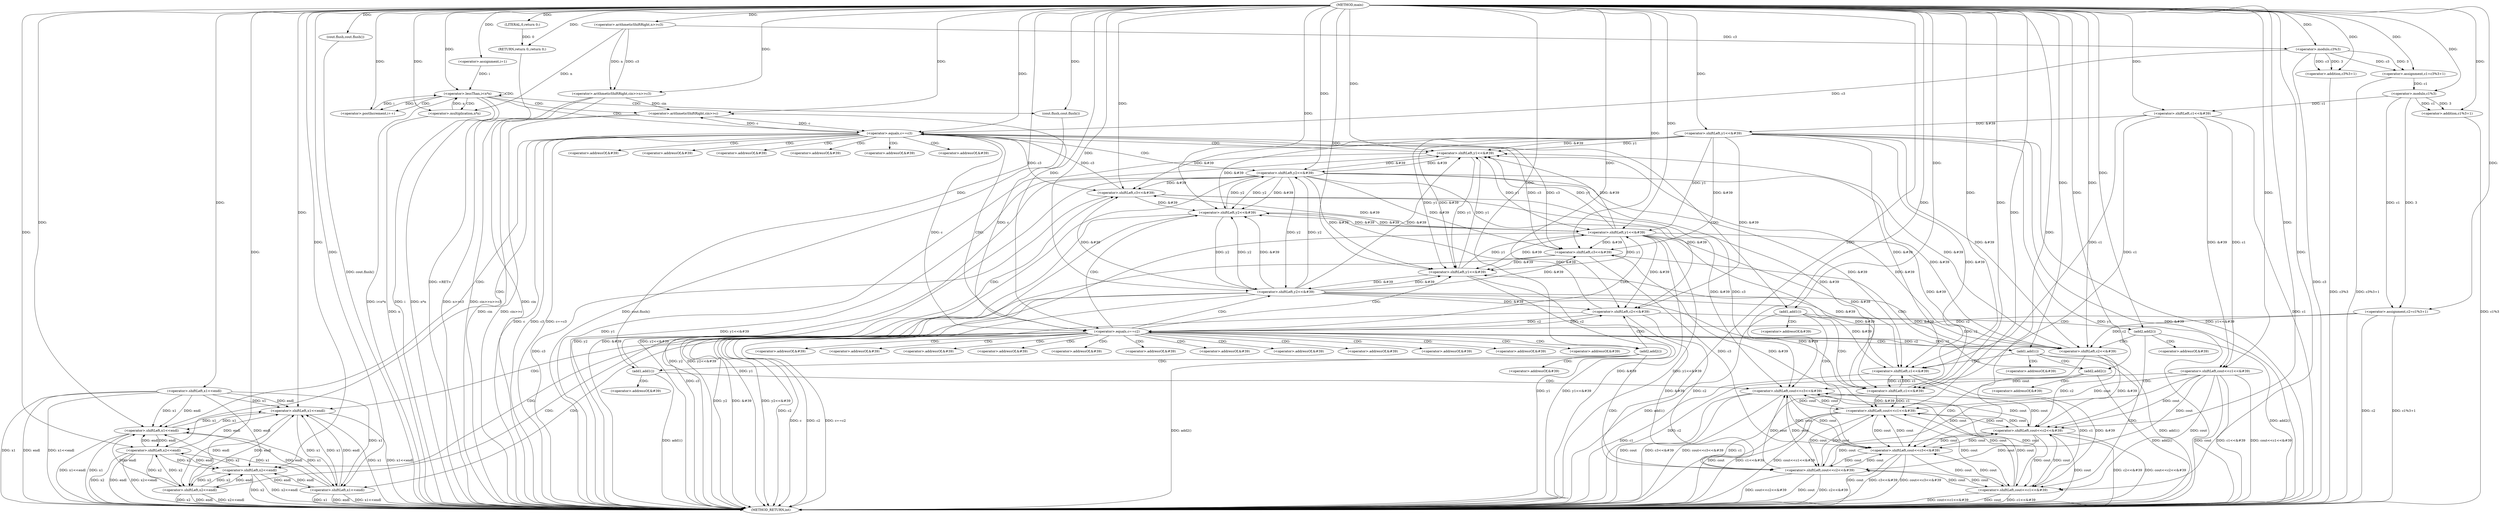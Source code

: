digraph "main" {  
"1000161" [label = "(METHOD,main)" ]
"1000349" [label = "(METHOD_RETURN,int)" ]
"1000163" [label = "(<operator>.arithmeticShiftRight,cin>>n>>c3)" ]
"1000168" [label = "(<operator>.assignment,c1=c3%3+1)" ]
"1000175" [label = "(<operator>.assignment,c2=c1%3+1)" ]
"1000182" [label = "(<operator>.shiftLeft,cout<<c1<<&#39)" ]
"1000190" [label = "(<operator>.shiftLeft,y1<<&#39)" ]
"1000196" [label = "(<operator>.shiftLeft,x1<<endl)" ]
"1000199" [label = "(cout.flush,cout.flush())" ]
"1000347" [label = "(RETURN,return 0;,return 0;)" ]
"1000202" [label = "(<operator>.assignment,i=1)" ]
"1000205" [label = "(<operator>.lessThan,i<n*n)" ]
"1000210" [label = "(<operator>.postIncrement,i++)" ]
"1000348" [label = "(LITERAL,0,return 0;)" ]
"1000165" [label = "(<operator>.arithmeticShiftRight,n>>c3)" ]
"1000170" [label = "(<operator>.addition,c3%3+1)" ]
"1000177" [label = "(<operator>.addition,c1%3+1)" ]
"1000184" [label = "(<operator>.shiftLeft,c1<<&#39)" ]
"1000213" [label = "(<operator>.arithmeticShiftRight,cin>>c)" ]
"1000346" [label = "(cout.flush,cout.flush())" ]
"1000171" [label = "(<operator>.modulo,c3%3)" ]
"1000178" [label = "(<operator>.modulo,c1%3)" ]
"1000207" [label = "(<operator>.multiplication,n*n)" ]
"1000217" [label = "(<operator>.equals,c==c3)" ]
"1000240" [label = "(<operator>.shiftLeft,y1<<&#39)" ]
"1000246" [label = "(<operator>.shiftLeft,x1<<endl)" ]
"1000251" [label = "(<operator>.shiftLeft,y2<<&#39)" ]
"1000257" [label = "(<operator>.shiftLeft,x2<<endl)" ]
"1000222" [label = "(add1,add1())" ]
"1000223" [label = "(<operator>.shiftLeft,cout<<c1<<&#39)" ]
"1000262" [label = "(<operator>.equals,c==c2)" ]
"1000285" [label = "(<operator>.shiftLeft,y1<<&#39)" ]
"1000291" [label = "(<operator>.shiftLeft,x1<<endl)" ]
"1000296" [label = "(<operator>.shiftLeft,y2<<&#39)" ]
"1000302" [label = "(<operator>.shiftLeft,x2<<endl)" ]
"1000225" [label = "(<operator>.shiftLeft,c1<<&#39)" ]
"1000231" [label = "(add2,add2())" ]
"1000232" [label = "(<operator>.shiftLeft,cout<<c2<<&#39)" ]
"1000267" [label = "(add1,add1())" ]
"1000268" [label = "(<operator>.shiftLeft,cout<<c1<<&#39)" ]
"1000326" [label = "(<operator>.shiftLeft,y2<<&#39)" ]
"1000332" [label = "(<operator>.shiftLeft,x2<<endl)" ]
"1000337" [label = "(<operator>.shiftLeft,y1<<&#39)" ]
"1000343" [label = "(<operator>.shiftLeft,x1<<endl)" ]
"1000308" [label = "(add2,add2())" ]
"1000309" [label = "(<operator>.shiftLeft,cout<<c2<<&#39)" ]
"1000234" [label = "(<operator>.shiftLeft,c2<<&#39)" ]
"1000270" [label = "(<operator>.shiftLeft,c1<<&#39)" ]
"1000276" [label = "(add2,add2())" ]
"1000277" [label = "(<operator>.shiftLeft,cout<<c3<<&#39)" ]
"1000311" [label = "(<operator>.shiftLeft,c2<<&#39)" ]
"1000317" [label = "(add1,add1())" ]
"1000318" [label = "(<operator>.shiftLeft,cout<<c3<<&#39)" ]
"1000279" [label = "(<operator>.shiftLeft,c3<<&#39)" ]
"1000320" [label = "(<operator>.shiftLeft,c3<<&#39)" ]
"1000238" [label = "(<operator>.addressOf,&#39)" ]
"1000244" [label = "(<operator>.addressOf,&#39)" ]
"1000249" [label = "(<operator>.addressOf,&#39)" ]
"1000255" [label = "(<operator>.addressOf,&#39)" ]
"1000242" [label = "(<operator>.addressOf,&#39)" ]
"1000253" [label = "(<operator>.addressOf,&#39)" ]
"1000283" [label = "(<operator>.addressOf,&#39)" ]
"1000289" [label = "(<operator>.addressOf,&#39)" ]
"1000294" [label = "(<operator>.addressOf,&#39)" ]
"1000300" [label = "(<operator>.addressOf,&#39)" ]
"1000227" [label = "(<operator>.addressOf,&#39)" ]
"1000287" [label = "(<operator>.addressOf,&#39)" ]
"1000298" [label = "(<operator>.addressOf,&#39)" ]
"1000324" [label = "(<operator>.addressOf,&#39)" ]
"1000330" [label = "(<operator>.addressOf,&#39)" ]
"1000335" [label = "(<operator>.addressOf,&#39)" ]
"1000341" [label = "(<operator>.addressOf,&#39)" ]
"1000328" [label = "(<operator>.addressOf,&#39)" ]
"1000339" [label = "(<operator>.addressOf,&#39)" ]
"1000236" [label = "(<operator>.addressOf,&#39)" ]
"1000272" [label = "(<operator>.addressOf,&#39)" ]
"1000313" [label = "(<operator>.addressOf,&#39)" ]
"1000281" [label = "(<operator>.addressOf,&#39)" ]
"1000322" [label = "(<operator>.addressOf,&#39)" ]
  "1000163" -> "1000349"  [ label = "DDG: cin"] 
  "1000163" -> "1000349"  [ label = "DDG: n>>c3"] 
  "1000163" -> "1000349"  [ label = "DDG: cin>>n>>c3"] 
  "1000171" -> "1000349"  [ label = "DDG: c3"] 
  "1000170" -> "1000349"  [ label = "DDG: c3%3"] 
  "1000168" -> "1000349"  [ label = "DDG: c3%3+1"] 
  "1000175" -> "1000349"  [ label = "DDG: c2"] 
  "1000177" -> "1000349"  [ label = "DDG: c1%3"] 
  "1000175" -> "1000349"  [ label = "DDG: c1%3+1"] 
  "1000182" -> "1000349"  [ label = "DDG: cout"] 
  "1000184" -> "1000349"  [ label = "DDG: c1"] 
  "1000182" -> "1000349"  [ label = "DDG: c1<<&#39"] 
  "1000182" -> "1000349"  [ label = "DDG: cout<<c1<<&#39"] 
  "1000190" -> "1000349"  [ label = "DDG: y1"] 
  "1000190" -> "1000349"  [ label = "DDG: &#39"] 
  "1000190" -> "1000349"  [ label = "DDG: y1<<&#39"] 
  "1000196" -> "1000349"  [ label = "DDG: x1"] 
  "1000196" -> "1000349"  [ label = "DDG: endl"] 
  "1000196" -> "1000349"  [ label = "DDG: x1<<endl"] 
  "1000199" -> "1000349"  [ label = "DDG: cout.flush()"] 
  "1000205" -> "1000349"  [ label = "DDG: i"] 
  "1000207" -> "1000349"  [ label = "DDG: n"] 
  "1000205" -> "1000349"  [ label = "DDG: n*n"] 
  "1000205" -> "1000349"  [ label = "DDG: i<n*n"] 
  "1000213" -> "1000349"  [ label = "DDG: cin"] 
  "1000213" -> "1000349"  [ label = "DDG: cin>>c"] 
  "1000217" -> "1000349"  [ label = "DDG: c"] 
  "1000217" -> "1000349"  [ label = "DDG: c3"] 
  "1000217" -> "1000349"  [ label = "DDG: c==c3"] 
  "1000262" -> "1000349"  [ label = "DDG: c"] 
  "1000262" -> "1000349"  [ label = "DDG: c2"] 
  "1000262" -> "1000349"  [ label = "DDG: c==c2"] 
  "1000308" -> "1000349"  [ label = "DDG: add2()"] 
  "1000317" -> "1000349"  [ label = "DDG: add1()"] 
  "1000318" -> "1000349"  [ label = "DDG: cout"] 
  "1000320" -> "1000349"  [ label = "DDG: c3"] 
  "1000318" -> "1000349"  [ label = "DDG: c3<<&#39"] 
  "1000318" -> "1000349"  [ label = "DDG: cout<<c3<<&#39"] 
  "1000309" -> "1000349"  [ label = "DDG: cout"] 
  "1000311" -> "1000349"  [ label = "DDG: c2"] 
  "1000309" -> "1000349"  [ label = "DDG: c2<<&#39"] 
  "1000309" -> "1000349"  [ label = "DDG: cout<<c2<<&#39"] 
  "1000326" -> "1000349"  [ label = "DDG: y2"] 
  "1000326" -> "1000349"  [ label = "DDG: y2<<&#39"] 
  "1000332" -> "1000349"  [ label = "DDG: x2"] 
  "1000332" -> "1000349"  [ label = "DDG: x2<<endl"] 
  "1000337" -> "1000349"  [ label = "DDG: y1"] 
  "1000337" -> "1000349"  [ label = "DDG: &#39"] 
  "1000337" -> "1000349"  [ label = "DDG: y1<<&#39"] 
  "1000343" -> "1000349"  [ label = "DDG: x1"] 
  "1000343" -> "1000349"  [ label = "DDG: endl"] 
  "1000343" -> "1000349"  [ label = "DDG: x1<<endl"] 
  "1000267" -> "1000349"  [ label = "DDG: add1()"] 
  "1000276" -> "1000349"  [ label = "DDG: add2()"] 
  "1000277" -> "1000349"  [ label = "DDG: cout"] 
  "1000279" -> "1000349"  [ label = "DDG: c3"] 
  "1000277" -> "1000349"  [ label = "DDG: c3<<&#39"] 
  "1000277" -> "1000349"  [ label = "DDG: cout<<c3<<&#39"] 
  "1000268" -> "1000349"  [ label = "DDG: cout"] 
  "1000270" -> "1000349"  [ label = "DDG: c1"] 
  "1000268" -> "1000349"  [ label = "DDG: c1<<&#39"] 
  "1000268" -> "1000349"  [ label = "DDG: cout<<c1<<&#39"] 
  "1000285" -> "1000349"  [ label = "DDG: y1"] 
  "1000285" -> "1000349"  [ label = "DDG: y1<<&#39"] 
  "1000291" -> "1000349"  [ label = "DDG: x1"] 
  "1000291" -> "1000349"  [ label = "DDG: x1<<endl"] 
  "1000296" -> "1000349"  [ label = "DDG: y2"] 
  "1000296" -> "1000349"  [ label = "DDG: &#39"] 
  "1000296" -> "1000349"  [ label = "DDG: y2<<&#39"] 
  "1000302" -> "1000349"  [ label = "DDG: x2"] 
  "1000302" -> "1000349"  [ label = "DDG: endl"] 
  "1000302" -> "1000349"  [ label = "DDG: x2<<endl"] 
  "1000222" -> "1000349"  [ label = "DDG: add1()"] 
  "1000231" -> "1000349"  [ label = "DDG: add2()"] 
  "1000232" -> "1000349"  [ label = "DDG: cout"] 
  "1000234" -> "1000349"  [ label = "DDG: c2"] 
  "1000232" -> "1000349"  [ label = "DDG: c2<<&#39"] 
  "1000232" -> "1000349"  [ label = "DDG: cout<<c2<<&#39"] 
  "1000223" -> "1000349"  [ label = "DDG: cout"] 
  "1000225" -> "1000349"  [ label = "DDG: c1"] 
  "1000223" -> "1000349"  [ label = "DDG: c1<<&#39"] 
  "1000223" -> "1000349"  [ label = "DDG: cout<<c1<<&#39"] 
  "1000240" -> "1000349"  [ label = "DDG: y1"] 
  "1000240" -> "1000349"  [ label = "DDG: y1<<&#39"] 
  "1000246" -> "1000349"  [ label = "DDG: x1"] 
  "1000246" -> "1000349"  [ label = "DDG: x1<<endl"] 
  "1000251" -> "1000349"  [ label = "DDG: y2"] 
  "1000251" -> "1000349"  [ label = "DDG: &#39"] 
  "1000251" -> "1000349"  [ label = "DDG: y2<<&#39"] 
  "1000257" -> "1000349"  [ label = "DDG: x2"] 
  "1000257" -> "1000349"  [ label = "DDG: endl"] 
  "1000257" -> "1000349"  [ label = "DDG: x2<<endl"] 
  "1000346" -> "1000349"  [ label = "DDG: cout.flush()"] 
  "1000347" -> "1000349"  [ label = "DDG: <RET>"] 
  "1000171" -> "1000168"  [ label = "DDG: c3"] 
  "1000171" -> "1000168"  [ label = "DDG: 3"] 
  "1000161" -> "1000168"  [ label = "DDG: "] 
  "1000178" -> "1000175"  [ label = "DDG: c1"] 
  "1000178" -> "1000175"  [ label = "DDG: 3"] 
  "1000161" -> "1000175"  [ label = "DDG: "] 
  "1000161" -> "1000199"  [ label = "DDG: "] 
  "1000348" -> "1000347"  [ label = "DDG: 0"] 
  "1000161" -> "1000347"  [ label = "DDG: "] 
  "1000161" -> "1000163"  [ label = "DDG: "] 
  "1000165" -> "1000163"  [ label = "DDG: c3"] 
  "1000165" -> "1000163"  [ label = "DDG: n"] 
  "1000161" -> "1000182"  [ label = "DDG: "] 
  "1000184" -> "1000182"  [ label = "DDG: &#39"] 
  "1000184" -> "1000182"  [ label = "DDG: c1"] 
  "1000161" -> "1000190"  [ label = "DDG: "] 
  "1000184" -> "1000190"  [ label = "DDG: &#39"] 
  "1000161" -> "1000196"  [ label = "DDG: "] 
  "1000161" -> "1000202"  [ label = "DDG: "] 
  "1000161" -> "1000348"  [ label = "DDG: "] 
  "1000161" -> "1000165"  [ label = "DDG: "] 
  "1000171" -> "1000170"  [ label = "DDG: c3"] 
  "1000171" -> "1000170"  [ label = "DDG: 3"] 
  "1000161" -> "1000170"  [ label = "DDG: "] 
  "1000178" -> "1000177"  [ label = "DDG: c1"] 
  "1000178" -> "1000177"  [ label = "DDG: 3"] 
  "1000161" -> "1000177"  [ label = "DDG: "] 
  "1000178" -> "1000184"  [ label = "DDG: c1"] 
  "1000161" -> "1000184"  [ label = "DDG: "] 
  "1000202" -> "1000205"  [ label = "DDG: i"] 
  "1000210" -> "1000205"  [ label = "DDG: i"] 
  "1000161" -> "1000205"  [ label = "DDG: "] 
  "1000207" -> "1000205"  [ label = "DDG: n"] 
  "1000205" -> "1000210"  [ label = "DDG: i"] 
  "1000161" -> "1000210"  [ label = "DDG: "] 
  "1000161" -> "1000346"  [ label = "DDG: "] 
  "1000165" -> "1000171"  [ label = "DDG: c3"] 
  "1000161" -> "1000171"  [ label = "DDG: "] 
  "1000168" -> "1000178"  [ label = "DDG: c1"] 
  "1000161" -> "1000178"  [ label = "DDG: "] 
  "1000165" -> "1000207"  [ label = "DDG: n"] 
  "1000161" -> "1000207"  [ label = "DDG: "] 
  "1000163" -> "1000213"  [ label = "DDG: cin"] 
  "1000161" -> "1000213"  [ label = "DDG: "] 
  "1000217" -> "1000213"  [ label = "DDG: c"] 
  "1000262" -> "1000213"  [ label = "DDG: c"] 
  "1000213" -> "1000217"  [ label = "DDG: c"] 
  "1000161" -> "1000217"  [ label = "DDG: "] 
  "1000171" -> "1000217"  [ label = "DDG: c3"] 
  "1000320" -> "1000217"  [ label = "DDG: c3"] 
  "1000279" -> "1000217"  [ label = "DDG: c3"] 
  "1000161" -> "1000222"  [ label = "DDG: "] 
  "1000190" -> "1000240"  [ label = "DDG: y1"] 
  "1000337" -> "1000240"  [ label = "DDG: y1"] 
  "1000285" -> "1000240"  [ label = "DDG: y1"] 
  "1000161" -> "1000240"  [ label = "DDG: "] 
  "1000190" -> "1000240"  [ label = "DDG: &#39"] 
  "1000337" -> "1000240"  [ label = "DDG: &#39"] 
  "1000296" -> "1000240"  [ label = "DDG: &#39"] 
  "1000234" -> "1000240"  [ label = "DDG: &#39"] 
  "1000225" -> "1000240"  [ label = "DDG: &#39"] 
  "1000251" -> "1000240"  [ label = "DDG: &#39"] 
  "1000196" -> "1000246"  [ label = "DDG: x1"] 
  "1000343" -> "1000246"  [ label = "DDG: x1"] 
  "1000291" -> "1000246"  [ label = "DDG: x1"] 
  "1000161" -> "1000246"  [ label = "DDG: "] 
  "1000196" -> "1000246"  [ label = "DDG: endl"] 
  "1000343" -> "1000246"  [ label = "DDG: endl"] 
  "1000302" -> "1000246"  [ label = "DDG: endl"] 
  "1000257" -> "1000246"  [ label = "DDG: endl"] 
  "1000326" -> "1000251"  [ label = "DDG: y2"] 
  "1000296" -> "1000251"  [ label = "DDG: y2"] 
  "1000161" -> "1000251"  [ label = "DDG: "] 
  "1000240" -> "1000251"  [ label = "DDG: &#39"] 
  "1000332" -> "1000257"  [ label = "DDG: x2"] 
  "1000302" -> "1000257"  [ label = "DDG: x2"] 
  "1000161" -> "1000257"  [ label = "DDG: "] 
  "1000246" -> "1000257"  [ label = "DDG: endl"] 
  "1000182" -> "1000223"  [ label = "DDG: cout"] 
  "1000318" -> "1000223"  [ label = "DDG: cout"] 
  "1000309" -> "1000223"  [ label = "DDG: cout"] 
  "1000277" -> "1000223"  [ label = "DDG: cout"] 
  "1000268" -> "1000223"  [ label = "DDG: cout"] 
  "1000232" -> "1000223"  [ label = "DDG: cout"] 
  "1000161" -> "1000223"  [ label = "DDG: "] 
  "1000225" -> "1000223"  [ label = "DDG: c1"] 
  "1000225" -> "1000223"  [ label = "DDG: &#39"] 
  "1000217" -> "1000262"  [ label = "DDG: c"] 
  "1000161" -> "1000262"  [ label = "DDG: "] 
  "1000175" -> "1000262"  [ label = "DDG: c2"] 
  "1000311" -> "1000262"  [ label = "DDG: c2"] 
  "1000234" -> "1000262"  [ label = "DDG: c2"] 
  "1000184" -> "1000225"  [ label = "DDG: c1"] 
  "1000270" -> "1000225"  [ label = "DDG: c1"] 
  "1000161" -> "1000225"  [ label = "DDG: "] 
  "1000190" -> "1000225"  [ label = "DDG: &#39"] 
  "1000337" -> "1000225"  [ label = "DDG: &#39"] 
  "1000296" -> "1000225"  [ label = "DDG: &#39"] 
  "1000251" -> "1000225"  [ label = "DDG: &#39"] 
  "1000161" -> "1000231"  [ label = "DDG: "] 
  "1000161" -> "1000267"  [ label = "DDG: "] 
  "1000190" -> "1000285"  [ label = "DDG: y1"] 
  "1000337" -> "1000285"  [ label = "DDG: y1"] 
  "1000240" -> "1000285"  [ label = "DDG: y1"] 
  "1000161" -> "1000285"  [ label = "DDG: "] 
  "1000190" -> "1000285"  [ label = "DDG: &#39"] 
  "1000337" -> "1000285"  [ label = "DDG: &#39"] 
  "1000279" -> "1000285"  [ label = "DDG: &#39"] 
  "1000270" -> "1000285"  [ label = "DDG: &#39"] 
  "1000296" -> "1000285"  [ label = "DDG: &#39"] 
  "1000251" -> "1000285"  [ label = "DDG: &#39"] 
  "1000196" -> "1000291"  [ label = "DDG: x1"] 
  "1000343" -> "1000291"  [ label = "DDG: x1"] 
  "1000246" -> "1000291"  [ label = "DDG: x1"] 
  "1000161" -> "1000291"  [ label = "DDG: "] 
  "1000196" -> "1000291"  [ label = "DDG: endl"] 
  "1000343" -> "1000291"  [ label = "DDG: endl"] 
  "1000302" -> "1000291"  [ label = "DDG: endl"] 
  "1000257" -> "1000291"  [ label = "DDG: endl"] 
  "1000326" -> "1000296"  [ label = "DDG: y2"] 
  "1000251" -> "1000296"  [ label = "DDG: y2"] 
  "1000161" -> "1000296"  [ label = "DDG: "] 
  "1000285" -> "1000296"  [ label = "DDG: &#39"] 
  "1000332" -> "1000302"  [ label = "DDG: x2"] 
  "1000257" -> "1000302"  [ label = "DDG: x2"] 
  "1000161" -> "1000302"  [ label = "DDG: "] 
  "1000291" -> "1000302"  [ label = "DDG: endl"] 
  "1000182" -> "1000232"  [ label = "DDG: cout"] 
  "1000318" -> "1000232"  [ label = "DDG: cout"] 
  "1000309" -> "1000232"  [ label = "DDG: cout"] 
  "1000277" -> "1000232"  [ label = "DDG: cout"] 
  "1000268" -> "1000232"  [ label = "DDG: cout"] 
  "1000223" -> "1000232"  [ label = "DDG: cout"] 
  "1000161" -> "1000232"  [ label = "DDG: "] 
  "1000234" -> "1000232"  [ label = "DDG: c2"] 
  "1000234" -> "1000232"  [ label = "DDG: &#39"] 
  "1000182" -> "1000268"  [ label = "DDG: cout"] 
  "1000318" -> "1000268"  [ label = "DDG: cout"] 
  "1000309" -> "1000268"  [ label = "DDG: cout"] 
  "1000277" -> "1000268"  [ label = "DDG: cout"] 
  "1000232" -> "1000268"  [ label = "DDG: cout"] 
  "1000223" -> "1000268"  [ label = "DDG: cout"] 
  "1000161" -> "1000268"  [ label = "DDG: "] 
  "1000270" -> "1000268"  [ label = "DDG: c1"] 
  "1000270" -> "1000268"  [ label = "DDG: &#39"] 
  "1000161" -> "1000308"  [ label = "DDG: "] 
  "1000296" -> "1000326"  [ label = "DDG: y2"] 
  "1000251" -> "1000326"  [ label = "DDG: y2"] 
  "1000161" -> "1000326"  [ label = "DDG: "] 
  "1000190" -> "1000326"  [ label = "DDG: &#39"] 
  "1000320" -> "1000326"  [ label = "DDG: &#39"] 
  "1000311" -> "1000326"  [ label = "DDG: &#39"] 
  "1000337" -> "1000326"  [ label = "DDG: &#39"] 
  "1000296" -> "1000326"  [ label = "DDG: &#39"] 
  "1000251" -> "1000326"  [ label = "DDG: &#39"] 
  "1000302" -> "1000332"  [ label = "DDG: x2"] 
  "1000257" -> "1000332"  [ label = "DDG: x2"] 
  "1000161" -> "1000332"  [ label = "DDG: "] 
  "1000196" -> "1000332"  [ label = "DDG: endl"] 
  "1000343" -> "1000332"  [ label = "DDG: endl"] 
  "1000302" -> "1000332"  [ label = "DDG: endl"] 
  "1000257" -> "1000332"  [ label = "DDG: endl"] 
  "1000190" -> "1000337"  [ label = "DDG: y1"] 
  "1000285" -> "1000337"  [ label = "DDG: y1"] 
  "1000240" -> "1000337"  [ label = "DDG: y1"] 
  "1000161" -> "1000337"  [ label = "DDG: "] 
  "1000326" -> "1000337"  [ label = "DDG: &#39"] 
  "1000196" -> "1000343"  [ label = "DDG: x1"] 
  "1000291" -> "1000343"  [ label = "DDG: x1"] 
  "1000246" -> "1000343"  [ label = "DDG: x1"] 
  "1000161" -> "1000343"  [ label = "DDG: "] 
  "1000332" -> "1000343"  [ label = "DDG: endl"] 
  "1000175" -> "1000234"  [ label = "DDG: c2"] 
  "1000262" -> "1000234"  [ label = "DDG: c2"] 
  "1000311" -> "1000234"  [ label = "DDG: c2"] 
  "1000161" -> "1000234"  [ label = "DDG: "] 
  "1000190" -> "1000234"  [ label = "DDG: &#39"] 
  "1000337" -> "1000234"  [ label = "DDG: &#39"] 
  "1000296" -> "1000234"  [ label = "DDG: &#39"] 
  "1000251" -> "1000234"  [ label = "DDG: &#39"] 
  "1000184" -> "1000270"  [ label = "DDG: c1"] 
  "1000225" -> "1000270"  [ label = "DDG: c1"] 
  "1000161" -> "1000270"  [ label = "DDG: "] 
  "1000190" -> "1000270"  [ label = "DDG: &#39"] 
  "1000337" -> "1000270"  [ label = "DDG: &#39"] 
  "1000296" -> "1000270"  [ label = "DDG: &#39"] 
  "1000251" -> "1000270"  [ label = "DDG: &#39"] 
  "1000161" -> "1000276"  [ label = "DDG: "] 
  "1000182" -> "1000309"  [ label = "DDG: cout"] 
  "1000318" -> "1000309"  [ label = "DDG: cout"] 
  "1000277" -> "1000309"  [ label = "DDG: cout"] 
  "1000268" -> "1000309"  [ label = "DDG: cout"] 
  "1000232" -> "1000309"  [ label = "DDG: cout"] 
  "1000223" -> "1000309"  [ label = "DDG: cout"] 
  "1000161" -> "1000309"  [ label = "DDG: "] 
  "1000311" -> "1000309"  [ label = "DDG: c2"] 
  "1000311" -> "1000309"  [ label = "DDG: &#39"] 
  "1000182" -> "1000277"  [ label = "DDG: cout"] 
  "1000318" -> "1000277"  [ label = "DDG: cout"] 
  "1000309" -> "1000277"  [ label = "DDG: cout"] 
  "1000268" -> "1000277"  [ label = "DDG: cout"] 
  "1000232" -> "1000277"  [ label = "DDG: cout"] 
  "1000223" -> "1000277"  [ label = "DDG: cout"] 
  "1000161" -> "1000277"  [ label = "DDG: "] 
  "1000279" -> "1000277"  [ label = "DDG: &#39"] 
  "1000279" -> "1000277"  [ label = "DDG: c3"] 
  "1000262" -> "1000311"  [ label = "DDG: c2"] 
  "1000161" -> "1000311"  [ label = "DDG: "] 
  "1000190" -> "1000311"  [ label = "DDG: &#39"] 
  "1000337" -> "1000311"  [ label = "DDG: &#39"] 
  "1000296" -> "1000311"  [ label = "DDG: &#39"] 
  "1000251" -> "1000311"  [ label = "DDG: &#39"] 
  "1000161" -> "1000317"  [ label = "DDG: "] 
  "1000217" -> "1000279"  [ label = "DDG: c3"] 
  "1000161" -> "1000279"  [ label = "DDG: "] 
  "1000190" -> "1000279"  [ label = "DDG: &#39"] 
  "1000337" -> "1000279"  [ label = "DDG: &#39"] 
  "1000296" -> "1000279"  [ label = "DDG: &#39"] 
  "1000251" -> "1000279"  [ label = "DDG: &#39"] 
  "1000182" -> "1000318"  [ label = "DDG: cout"] 
  "1000309" -> "1000318"  [ label = "DDG: cout"] 
  "1000277" -> "1000318"  [ label = "DDG: cout"] 
  "1000268" -> "1000318"  [ label = "DDG: cout"] 
  "1000232" -> "1000318"  [ label = "DDG: cout"] 
  "1000223" -> "1000318"  [ label = "DDG: cout"] 
  "1000161" -> "1000318"  [ label = "DDG: "] 
  "1000320" -> "1000318"  [ label = "DDG: c3"] 
  "1000320" -> "1000318"  [ label = "DDG: &#39"] 
  "1000217" -> "1000320"  [ label = "DDG: c3"] 
  "1000161" -> "1000320"  [ label = "DDG: "] 
  "1000190" -> "1000320"  [ label = "DDG: &#39"] 
  "1000337" -> "1000320"  [ label = "DDG: &#39"] 
  "1000296" -> "1000320"  [ label = "DDG: &#39"] 
  "1000251" -> "1000320"  [ label = "DDG: &#39"] 
  "1000205" -> "1000210"  [ label = "CDG: "] 
  "1000205" -> "1000217"  [ label = "CDG: "] 
  "1000205" -> "1000213"  [ label = "CDG: "] 
  "1000205" -> "1000346"  [ label = "CDG: "] 
  "1000205" -> "1000207"  [ label = "CDG: "] 
  "1000205" -> "1000205"  [ label = "CDG: "] 
  "1000217" -> "1000238"  [ label = "CDG: "] 
  "1000217" -> "1000255"  [ label = "CDG: "] 
  "1000217" -> "1000244"  [ label = "CDG: "] 
  "1000217" -> "1000251"  [ label = "CDG: "] 
  "1000217" -> "1000222"  [ label = "CDG: "] 
  "1000217" -> "1000242"  [ label = "CDG: "] 
  "1000217" -> "1000240"  [ label = "CDG: "] 
  "1000217" -> "1000246"  [ label = "CDG: "] 
  "1000217" -> "1000262"  [ label = "CDG: "] 
  "1000217" -> "1000253"  [ label = "CDG: "] 
  "1000217" -> "1000249"  [ label = "CDG: "] 
  "1000217" -> "1000257"  [ label = "CDG: "] 
  "1000222" -> "1000227"  [ label = "CDG: "] 
  "1000222" -> "1000225"  [ label = "CDG: "] 
  "1000222" -> "1000231"  [ label = "CDG: "] 
  "1000222" -> "1000223"  [ label = "CDG: "] 
  "1000262" -> "1000294"  [ label = "CDG: "] 
  "1000262" -> "1000332"  [ label = "CDG: "] 
  "1000262" -> "1000285"  [ label = "CDG: "] 
  "1000262" -> "1000337"  [ label = "CDG: "] 
  "1000262" -> "1000302"  [ label = "CDG: "] 
  "1000262" -> "1000291"  [ label = "CDG: "] 
  "1000262" -> "1000298"  [ label = "CDG: "] 
  "1000262" -> "1000326"  [ label = "CDG: "] 
  "1000262" -> "1000330"  [ label = "CDG: "] 
  "1000262" -> "1000308"  [ label = "CDG: "] 
  "1000262" -> "1000289"  [ label = "CDG: "] 
  "1000262" -> "1000300"  [ label = "CDG: "] 
  "1000262" -> "1000339"  [ label = "CDG: "] 
  "1000262" -> "1000341"  [ label = "CDG: "] 
  "1000262" -> "1000324"  [ label = "CDG: "] 
  "1000262" -> "1000283"  [ label = "CDG: "] 
  "1000262" -> "1000328"  [ label = "CDG: "] 
  "1000262" -> "1000335"  [ label = "CDG: "] 
  "1000262" -> "1000296"  [ label = "CDG: "] 
  "1000262" -> "1000267"  [ label = "CDG: "] 
  "1000262" -> "1000343"  [ label = "CDG: "] 
  "1000262" -> "1000287"  [ label = "CDG: "] 
  "1000231" -> "1000236"  [ label = "CDG: "] 
  "1000231" -> "1000232"  [ label = "CDG: "] 
  "1000231" -> "1000234"  [ label = "CDG: "] 
  "1000267" -> "1000268"  [ label = "CDG: "] 
  "1000267" -> "1000276"  [ label = "CDG: "] 
  "1000267" -> "1000270"  [ label = "CDG: "] 
  "1000267" -> "1000272"  [ label = "CDG: "] 
  "1000308" -> "1000313"  [ label = "CDG: "] 
  "1000308" -> "1000311"  [ label = "CDG: "] 
  "1000308" -> "1000309"  [ label = "CDG: "] 
  "1000308" -> "1000317"  [ label = "CDG: "] 
  "1000276" -> "1000277"  [ label = "CDG: "] 
  "1000276" -> "1000281"  [ label = "CDG: "] 
  "1000276" -> "1000279"  [ label = "CDG: "] 
  "1000317" -> "1000318"  [ label = "CDG: "] 
  "1000317" -> "1000320"  [ label = "CDG: "] 
  "1000317" -> "1000322"  [ label = "CDG: "] 
}
